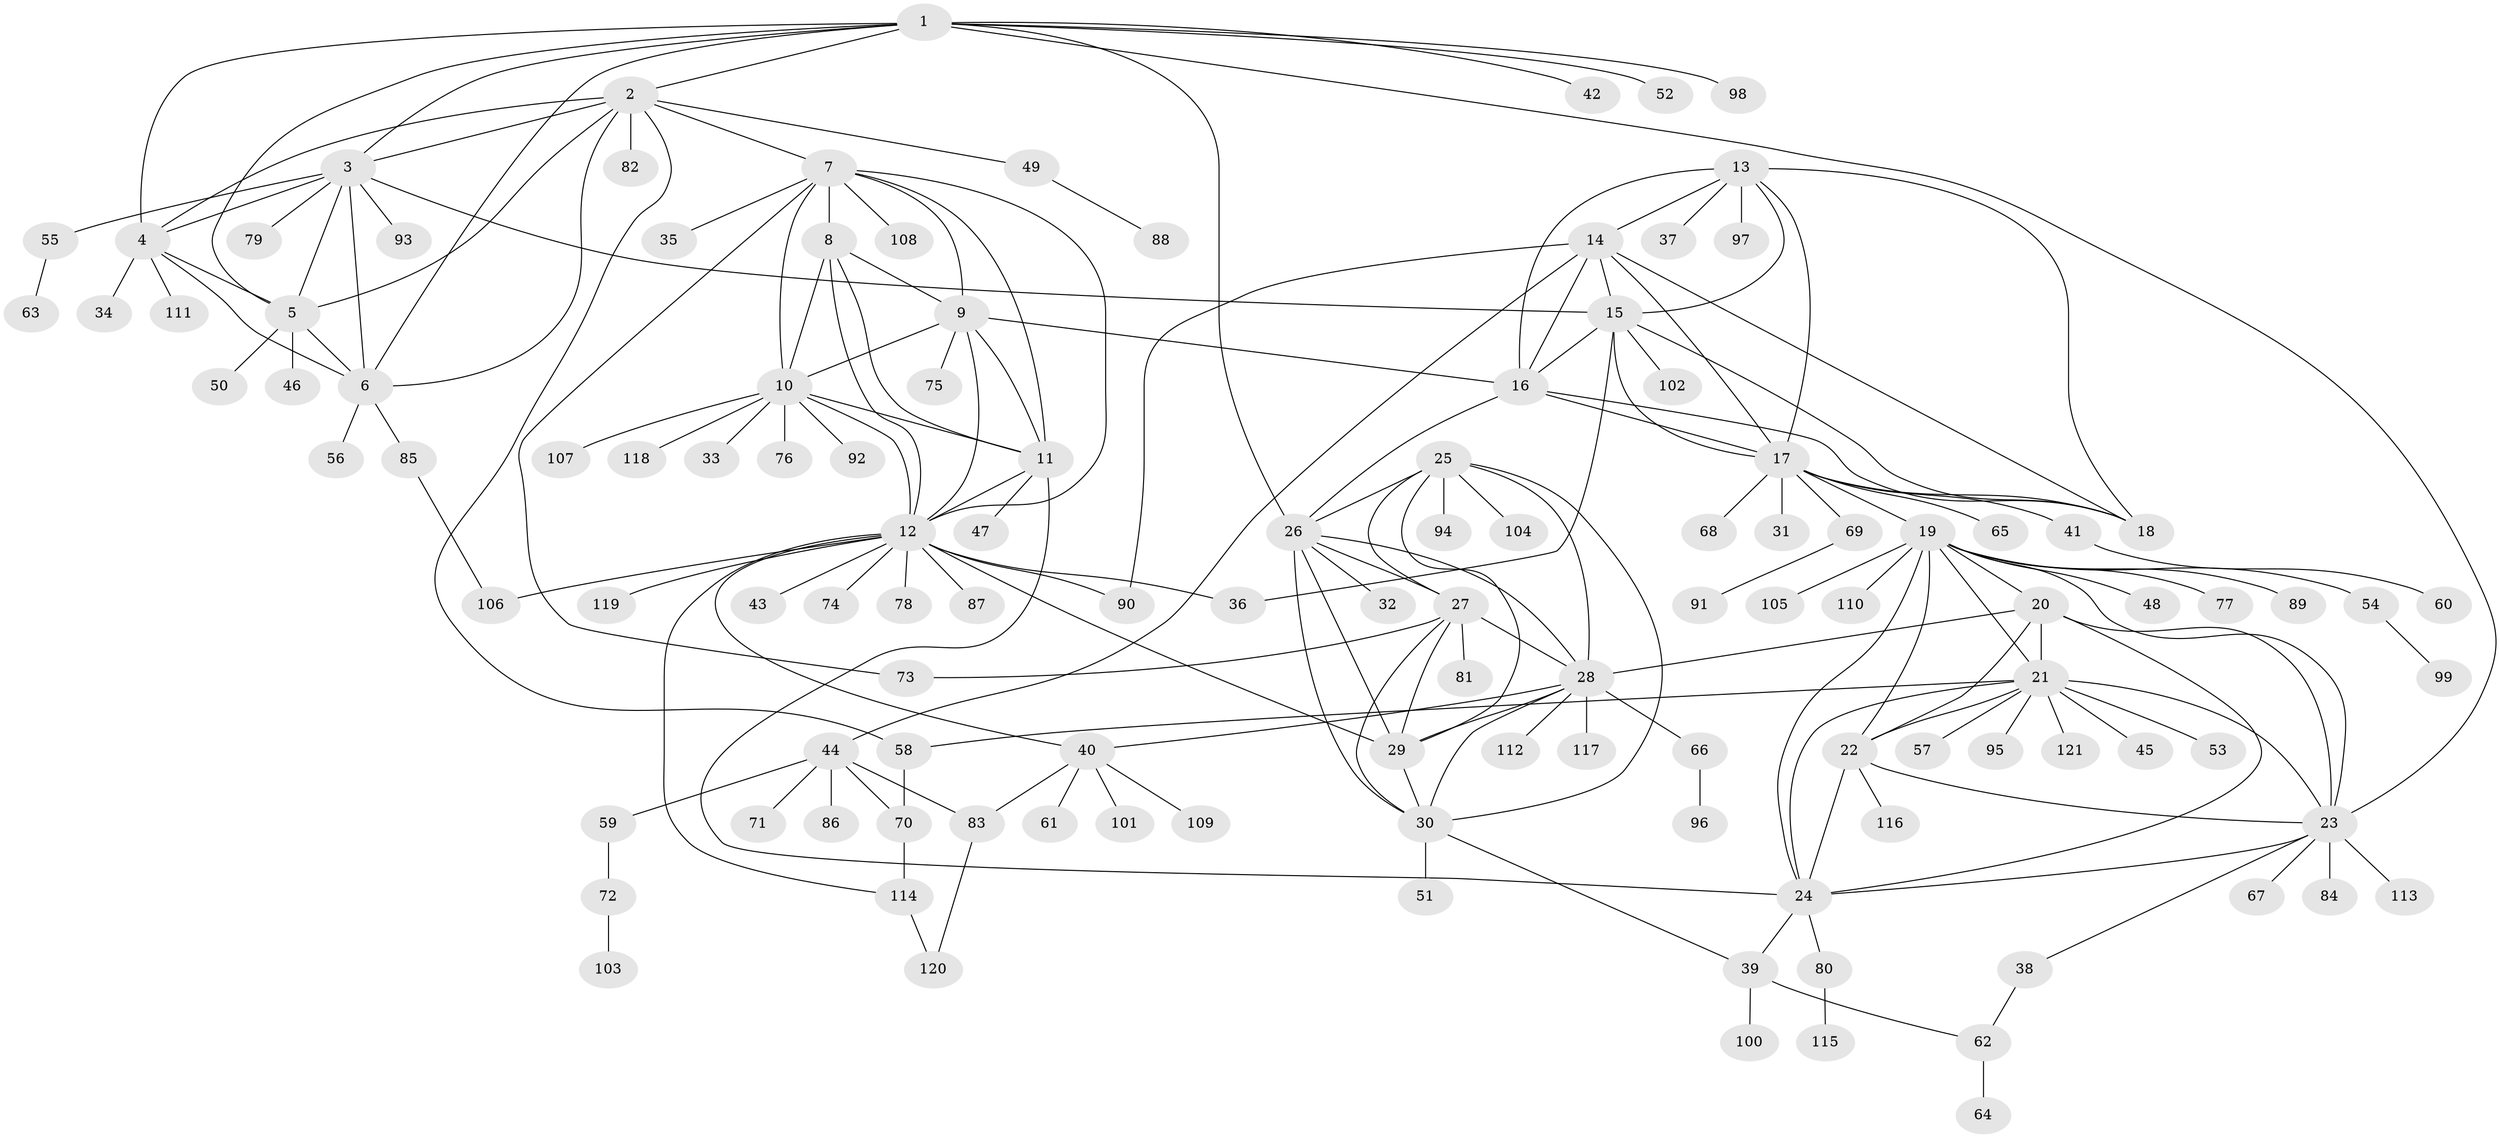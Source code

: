// coarse degree distribution, {7: 0.0410958904109589, 8: 0.0684931506849315, 6: 0.0821917808219178, 5: 0.0684931506849315, 9: 0.0136986301369863, 1: 0.5342465753424658, 3: 0.0547945205479452, 2: 0.0684931506849315, 14: 0.0136986301369863, 4: 0.0547945205479452}
// Generated by graph-tools (version 1.1) at 2025/37/03/04/25 23:37:31]
// undirected, 121 vertices, 188 edges
graph export_dot {
  node [color=gray90,style=filled];
  1;
  2;
  3;
  4;
  5;
  6;
  7;
  8;
  9;
  10;
  11;
  12;
  13;
  14;
  15;
  16;
  17;
  18;
  19;
  20;
  21;
  22;
  23;
  24;
  25;
  26;
  27;
  28;
  29;
  30;
  31;
  32;
  33;
  34;
  35;
  36;
  37;
  38;
  39;
  40;
  41;
  42;
  43;
  44;
  45;
  46;
  47;
  48;
  49;
  50;
  51;
  52;
  53;
  54;
  55;
  56;
  57;
  58;
  59;
  60;
  61;
  62;
  63;
  64;
  65;
  66;
  67;
  68;
  69;
  70;
  71;
  72;
  73;
  74;
  75;
  76;
  77;
  78;
  79;
  80;
  81;
  82;
  83;
  84;
  85;
  86;
  87;
  88;
  89;
  90;
  91;
  92;
  93;
  94;
  95;
  96;
  97;
  98;
  99;
  100;
  101;
  102;
  103;
  104;
  105;
  106;
  107;
  108;
  109;
  110;
  111;
  112;
  113;
  114;
  115;
  116;
  117;
  118;
  119;
  120;
  121;
  1 -- 2;
  1 -- 3;
  1 -- 4;
  1 -- 5;
  1 -- 6;
  1 -- 23;
  1 -- 26;
  1 -- 42;
  1 -- 52;
  1 -- 98;
  2 -- 3;
  2 -- 4;
  2 -- 5;
  2 -- 6;
  2 -- 7;
  2 -- 49;
  2 -- 58;
  2 -- 82;
  3 -- 4;
  3 -- 5;
  3 -- 6;
  3 -- 15;
  3 -- 55;
  3 -- 79;
  3 -- 93;
  4 -- 5;
  4 -- 6;
  4 -- 34;
  4 -- 111;
  5 -- 6;
  5 -- 46;
  5 -- 50;
  6 -- 56;
  6 -- 85;
  7 -- 8;
  7 -- 9;
  7 -- 10;
  7 -- 11;
  7 -- 12;
  7 -- 35;
  7 -- 73;
  7 -- 108;
  8 -- 9;
  8 -- 10;
  8 -- 11;
  8 -- 12;
  9 -- 10;
  9 -- 11;
  9 -- 12;
  9 -- 16;
  9 -- 75;
  10 -- 11;
  10 -- 12;
  10 -- 33;
  10 -- 76;
  10 -- 92;
  10 -- 107;
  10 -- 118;
  11 -- 12;
  11 -- 24;
  11 -- 47;
  12 -- 29;
  12 -- 36;
  12 -- 40;
  12 -- 43;
  12 -- 74;
  12 -- 78;
  12 -- 87;
  12 -- 90;
  12 -- 106;
  12 -- 114;
  12 -- 119;
  13 -- 14;
  13 -- 15;
  13 -- 16;
  13 -- 17;
  13 -- 18;
  13 -- 37;
  13 -- 97;
  14 -- 15;
  14 -- 16;
  14 -- 17;
  14 -- 18;
  14 -- 44;
  14 -- 90;
  15 -- 16;
  15 -- 17;
  15 -- 18;
  15 -- 36;
  15 -- 102;
  16 -- 17;
  16 -- 18;
  16 -- 26;
  17 -- 18;
  17 -- 19;
  17 -- 31;
  17 -- 41;
  17 -- 65;
  17 -- 68;
  17 -- 69;
  19 -- 20;
  19 -- 21;
  19 -- 22;
  19 -- 23;
  19 -- 24;
  19 -- 48;
  19 -- 54;
  19 -- 77;
  19 -- 89;
  19 -- 105;
  19 -- 110;
  20 -- 21;
  20 -- 22;
  20 -- 23;
  20 -- 24;
  20 -- 28;
  21 -- 22;
  21 -- 23;
  21 -- 24;
  21 -- 45;
  21 -- 53;
  21 -- 57;
  21 -- 58;
  21 -- 95;
  21 -- 121;
  22 -- 23;
  22 -- 24;
  22 -- 116;
  23 -- 24;
  23 -- 38;
  23 -- 67;
  23 -- 84;
  23 -- 113;
  24 -- 39;
  24 -- 80;
  25 -- 26;
  25 -- 27;
  25 -- 28;
  25 -- 29;
  25 -- 30;
  25 -- 94;
  25 -- 104;
  26 -- 27;
  26 -- 28;
  26 -- 29;
  26 -- 30;
  26 -- 32;
  27 -- 28;
  27 -- 29;
  27 -- 30;
  27 -- 73;
  27 -- 81;
  28 -- 29;
  28 -- 30;
  28 -- 40;
  28 -- 66;
  28 -- 112;
  28 -- 117;
  29 -- 30;
  30 -- 39;
  30 -- 51;
  38 -- 62;
  39 -- 62;
  39 -- 100;
  40 -- 61;
  40 -- 83;
  40 -- 101;
  40 -- 109;
  41 -- 60;
  44 -- 59;
  44 -- 70;
  44 -- 71;
  44 -- 83;
  44 -- 86;
  49 -- 88;
  54 -- 99;
  55 -- 63;
  58 -- 70;
  59 -- 72;
  62 -- 64;
  66 -- 96;
  69 -- 91;
  70 -- 114;
  72 -- 103;
  80 -- 115;
  83 -- 120;
  85 -- 106;
  114 -- 120;
}
